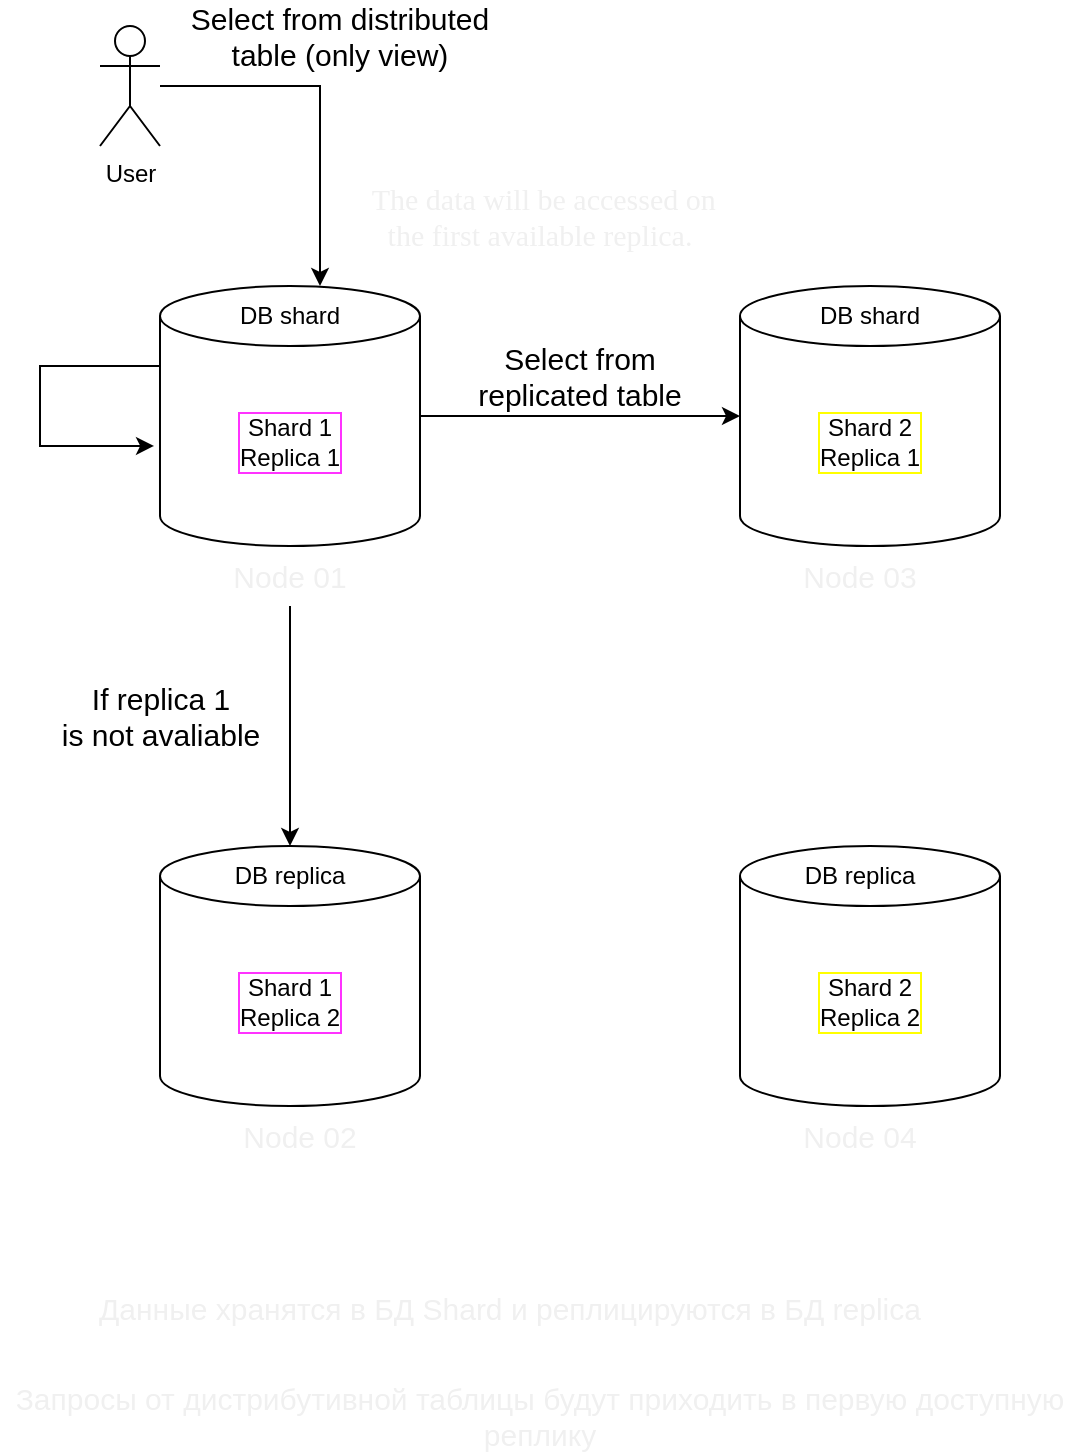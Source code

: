 <mxfile version="15.5.4" type="embed"><diagram id="lKT0S-oukDyWF4fce_Ty" name="Page-1"><mxGraphModel dx="1265" dy="697" grid="1" gridSize="10" guides="1" tooltips="1" connect="1" arrows="1" fold="1" page="1" pageScale="1" pageWidth="850" pageHeight="1100" math="0" shadow="0"><root><mxCell id="0"/><mxCell id="1" parent="0"/><mxCell id="17" value="" style="edgeStyle=orthogonalEdgeStyle;rounded=0;orthogonalLoop=1;jettySize=auto;html=1;" edge="1" parent="1" source="2" target="3"><mxGeometry relative="1" as="geometry"/></mxCell><mxCell id="18" value="If replica 1 &lt;br style=&quot;font-size: 15px;&quot;&gt;is not avaliable" style="edgeLabel;html=1;align=center;verticalAlign=middle;resizable=0;points=[];fontSize=15;" vertex="1" connectable="0" parent="17"><mxGeometry x="-0.218" y="2" relative="1" as="geometry"><mxPoint x="-193" y="152" as="offset"/></mxGeometry></mxCell><mxCell id="13" style="edgeStyle=orthogonalEdgeStyle;rounded=0;orthogonalLoop=1;jettySize=auto;html=1;entryX=0.75;entryY=0;entryDx=0;entryDy=0;" edge="1" parent="1" source="6" target="9"><mxGeometry relative="1" as="geometry"/></mxCell><mxCell id="6" value="User" style="shape=umlActor;verticalLabelPosition=bottom;verticalAlign=top;html=1;outlineConnect=0;" vertex="1" parent="1"><mxGeometry x="70" y="30" width="30" height="60" as="geometry"/></mxCell><mxCell id="14" value="Select from distributed table (only view)" style="text;html=1;strokeColor=none;fillColor=none;align=center;verticalAlign=middle;whiteSpace=wrap;rounded=0;fontSize=15;" vertex="1" parent="1"><mxGeometry x="110" y="20" width="160" height="30" as="geometry"/></mxCell><mxCell id="26" value="&lt;span style=&quot;font-family: &amp;#34;gentium book basic&amp;#34; , serif&quot;&gt;&lt;font style=&quot;font-size: 15px&quot;&gt;&amp;nbsp;The data will be accessed on the first available replica.&lt;/font&gt;&lt;/span&gt;" style="text;html=1;strokeColor=none;fillColor=none;align=center;verticalAlign=middle;whiteSpace=wrap;rounded=0;fontSize=15;fontColor=#F0F0F0;labelBackgroundColor=default;" vertex="1" parent="1"><mxGeometry x="195" y="110" width="190" height="30" as="geometry"/></mxCell><mxCell id="27" value="Node 03" style="text;html=1;strokeColor=none;fillColor=none;align=center;verticalAlign=middle;whiteSpace=wrap;rounded=0;labelBackgroundColor=default;fontSize=15;fontColor=#F0F0F0;" vertex="1" parent="1"><mxGeometry x="420" y="290" width="60" height="30" as="geometry"/></mxCell><mxCell id="39" style="edgeStyle=orthogonalEdgeStyle;rounded=0;orthogonalLoop=1;jettySize=auto;html=1;entryX=0.5;entryY=0;entryDx=0;entryDy=0;fontSize=15;fontColor=#F0F0F0;" edge="1" parent="1" source="29" target="11"><mxGeometry relative="1" as="geometry"/></mxCell><mxCell id="29" value="Node 01" style="text;html=1;strokeColor=none;fillColor=none;align=center;verticalAlign=middle;whiteSpace=wrap;rounded=0;labelBackgroundColor=default;fontSize=15;fontColor=#F0F0F0;" vertex="1" parent="1"><mxGeometry x="135" y="290" width="60" height="30" as="geometry"/></mxCell><mxCell id="35" value="" style="group" vertex="1" connectable="0" parent="1"><mxGeometry x="100" y="160" width="130" height="130" as="geometry"/></mxCell><mxCell id="2" value="Shard 1&lt;br&gt;Replica 1" style="shape=cylinder3;whiteSpace=wrap;html=1;boundedLbl=1;backgroundOutline=1;size=15;labelBackgroundColor=default;labelBorderColor=#FF33FF;" vertex="1" parent="35"><mxGeometry width="130" height="130" as="geometry"/></mxCell><mxCell id="9" value="DB shard" style="text;html=1;strokeColor=none;fillColor=none;align=center;verticalAlign=middle;whiteSpace=wrap;rounded=0;" vertex="1" parent="35"><mxGeometry x="35" width="60" height="30" as="geometry"/></mxCell><mxCell id="48" value="" style="endArrow=classic;html=1;rounded=0;fontSize=15;fontColor=#F0F0F0;exitX=0;exitY=0;exitDx=0;exitDy=40;exitPerimeter=0;entryX=-0.023;entryY=0.615;entryDx=0;entryDy=0;entryPerimeter=0;" edge="1" parent="35" source="2" target="2"><mxGeometry width="50" height="50" relative="1" as="geometry"><mxPoint x="520" y="170" as="sourcePoint"/><mxPoint x="-50" y="80" as="targetPoint"/><Array as="points"><mxPoint x="-60" y="40"/><mxPoint x="-60" y="80"/></Array></mxGeometry></mxCell><mxCell id="36" value="" style="group" vertex="1" connectable="0" parent="1"><mxGeometry x="100" y="440" width="130" height="160" as="geometry"/></mxCell><mxCell id="33" value="Node 02" style="text;html=1;strokeColor=none;fillColor=none;align=center;verticalAlign=middle;whiteSpace=wrap;rounded=0;labelBackgroundColor=default;fontSize=15;fontColor=#F0F0F0;" vertex="1" parent="36"><mxGeometry x="40" y="130" width="60" height="30" as="geometry"/></mxCell><mxCell id="4" value="Shard 1&lt;br&gt;Replica 2" style="shape=cylinder3;whiteSpace=wrap;html=1;boundedLbl=1;backgroundOutline=1;size=15;labelBorderColor=#FF33FF;" vertex="1" parent="36"><mxGeometry width="130" height="130" as="geometry"/></mxCell><mxCell id="11" value="DB replica" style="text;html=1;strokeColor=none;fillColor=none;align=center;verticalAlign=middle;whiteSpace=wrap;rounded=0;" vertex="1" parent="36"><mxGeometry x="35" width="60" height="30" as="geometry"/></mxCell><mxCell id="37" value="" style="group" vertex="1" connectable="0" parent="1"><mxGeometry x="390" y="160" width="130" height="130" as="geometry"/></mxCell><mxCell id="3" value="Shard 2&lt;br&gt;Replica 1" style="shape=cylinder3;whiteSpace=wrap;html=1;boundedLbl=1;backgroundOutline=1;size=15;labelBorderColor=#FFFF00;" vertex="1" parent="37"><mxGeometry width="130" height="130" as="geometry"/></mxCell><mxCell id="10" value="DB shard" style="text;html=1;strokeColor=none;fillColor=none;align=center;verticalAlign=middle;whiteSpace=wrap;rounded=0;" vertex="1" parent="37"><mxGeometry x="35" width="60" height="30" as="geometry"/></mxCell><mxCell id="38" value="" style="group" vertex="1" connectable="0" parent="1"><mxGeometry x="390" y="440" width="130" height="160" as="geometry"/></mxCell><mxCell id="34" value="Node 04" style="text;html=1;strokeColor=none;fillColor=none;align=center;verticalAlign=middle;whiteSpace=wrap;rounded=0;labelBackgroundColor=default;fontSize=15;fontColor=#F0F0F0;" vertex="1" parent="38"><mxGeometry x="30" y="130" width="60" height="30" as="geometry"/></mxCell><mxCell id="5" value="Shard 2&lt;br&gt;Replica 2" style="shape=cylinder3;whiteSpace=wrap;html=1;boundedLbl=1;backgroundOutline=1;size=15;labelBorderColor=#FFFF00;" vertex="1" parent="38"><mxGeometry width="130" height="130" as="geometry"/></mxCell><mxCell id="12" value="DB replica" style="text;html=1;strokeColor=none;fillColor=none;align=center;verticalAlign=middle;whiteSpace=wrap;rounded=0;" vertex="1" parent="38"><mxGeometry x="30" width="60" height="30" as="geometry"/></mxCell><mxCell id="40" value="Select from replicated table" style="text;html=1;strokeColor=none;fillColor=none;align=center;verticalAlign=middle;whiteSpace=wrap;rounded=0;fontSize=15;" vertex="1" parent="1"><mxGeometry x="250" y="190" width="120" height="30" as="geometry"/></mxCell><mxCell id="46" value="Данные хранятся в БД Shard и реплицируются в БД replica&lt;br&gt;&amp;nbsp;" style="text;html=1;strokeColor=none;fillColor=none;align=center;verticalAlign=middle;whiteSpace=wrap;rounded=0;labelBackgroundColor=none;labelBorderColor=none;fontSize=15;fontColor=#F0F0F0;" vertex="1" parent="1"><mxGeometry x="20" y="670" width="510" height="20" as="geometry"/></mxCell><mxCell id="47" value="Запросы от дистрибутивной таблицы будут приходить в первую доступную реплику" style="text;html=1;strokeColor=none;fillColor=none;align=center;verticalAlign=middle;whiteSpace=wrap;rounded=0;labelBackgroundColor=none;labelBorderColor=none;fontSize=15;fontColor=#F0F0F0;" vertex="1" parent="1"><mxGeometry x="25" y="710" width="530" height="30" as="geometry"/></mxCell></root></mxGraphModel></diagram></mxfile>
